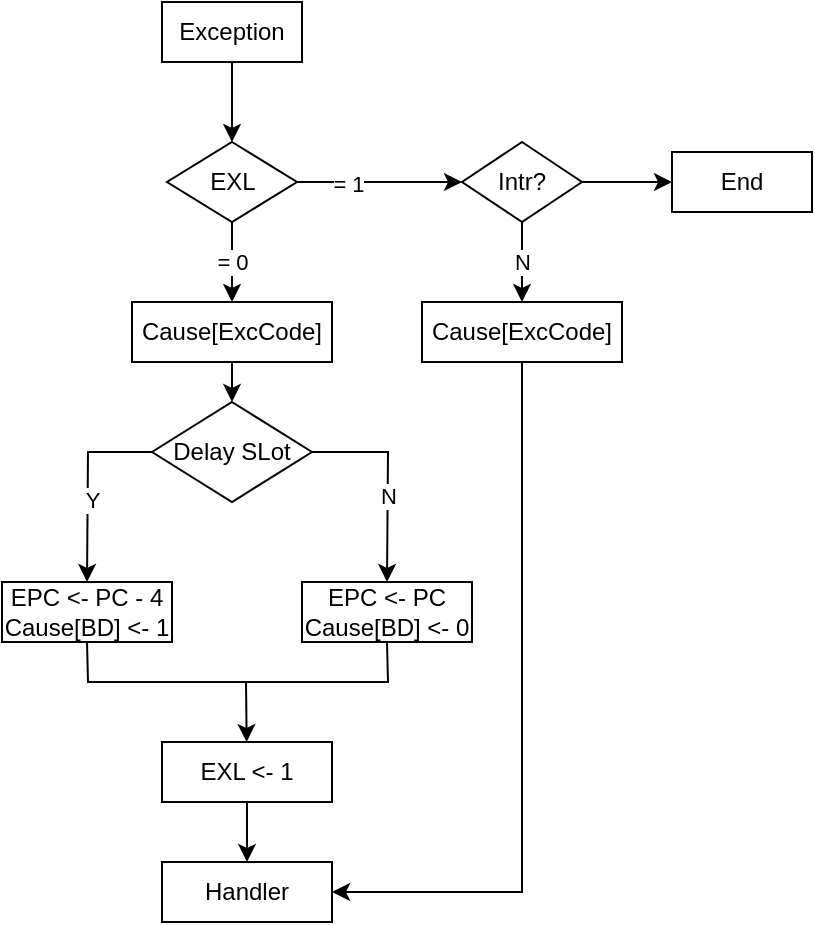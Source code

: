 <mxfile>
    <diagram id="US8DimjdRIFMFvIJt6qV" name="Page-1">
        <mxGraphModel dx="331" dy="612" grid="1" gridSize="10" guides="1" tooltips="1" connect="1" arrows="1" fold="1" page="1" pageScale="1" pageWidth="850" pageHeight="1100" math="0" shadow="0">
            <root>
                <mxCell id="0"/>
                <mxCell id="1" parent="0"/>
                <mxCell id="2" value="Exception" style="rounded=0;whiteSpace=wrap;html=1;" vertex="1" parent="1">
                    <mxGeometry x="100" y="190" width="70" height="30" as="geometry"/>
                </mxCell>
                <mxCell id="3" value="EXL" style="rhombus;whiteSpace=wrap;html=1;" vertex="1" parent="1">
                    <mxGeometry x="102.5" y="260" width="65" height="40" as="geometry"/>
                </mxCell>
                <mxCell id="4" value="" style="endArrow=classic;html=1;exitX=1;exitY=0.5;exitDx=0;exitDy=0;entryX=0;entryY=0.5;entryDx=0;entryDy=0;" edge="1" parent="1" source="3" target="20">
                    <mxGeometry width="50" height="50" relative="1" as="geometry">
                        <mxPoint x="150" y="430" as="sourcePoint"/>
                        <mxPoint x="240" y="280" as="targetPoint"/>
                    </mxGeometry>
                </mxCell>
                <mxCell id="31" value="= 1" style="edgeLabel;html=1;align=center;verticalAlign=middle;resizable=0;points=[];" vertex="1" connectable="0" parent="4">
                    <mxGeometry x="-0.406" y="-1" relative="1" as="geometry">
                        <mxPoint x="1" as="offset"/>
                    </mxGeometry>
                </mxCell>
                <mxCell id="5" value="" style="endArrow=classic;html=1;exitX=0.5;exitY=1;exitDx=0;exitDy=0;" edge="1" parent="1" source="2" target="3">
                    <mxGeometry width="50" height="50" relative="1" as="geometry">
                        <mxPoint x="160" y="390" as="sourcePoint"/>
                        <mxPoint x="210" y="340" as="targetPoint"/>
                    </mxGeometry>
                </mxCell>
                <mxCell id="7" value="Cause[ExcCode]" style="rounded=0;whiteSpace=wrap;html=1;" vertex="1" parent="1">
                    <mxGeometry x="85" y="340" width="100" height="30" as="geometry"/>
                </mxCell>
                <mxCell id="8" value="EPC &amp;lt;- PC - 4&lt;br&gt;Cause[BD] &amp;lt;- 1" style="rounded=0;whiteSpace=wrap;html=1;" vertex="1" parent="1">
                    <mxGeometry x="20" y="480" width="85" height="30" as="geometry"/>
                </mxCell>
                <mxCell id="9" value="Delay SLot" style="rhombus;whiteSpace=wrap;html=1;" vertex="1" parent="1">
                    <mxGeometry x="95" y="390" width="80" height="50" as="geometry"/>
                </mxCell>
                <mxCell id="10" value="EPC &amp;lt;- PC&lt;br&gt;Cause[BD] &amp;lt;- 0" style="rounded=0;whiteSpace=wrap;html=1;" vertex="1" parent="1">
                    <mxGeometry x="170" y="480" width="85" height="30" as="geometry"/>
                </mxCell>
                <mxCell id="11" value="EXL &amp;lt;- 1" style="rounded=0;whiteSpace=wrap;html=1;" vertex="1" parent="1">
                    <mxGeometry x="100" y="560" width="85" height="30" as="geometry"/>
                </mxCell>
                <mxCell id="12" value="= 0" style="endArrow=classic;html=1;exitX=0.5;exitY=1;exitDx=0;exitDy=0;" edge="1" parent="1">
                    <mxGeometry width="50" height="50" relative="1" as="geometry">
                        <mxPoint x="135" y="300" as="sourcePoint"/>
                        <mxPoint x="135" y="340" as="targetPoint"/>
                    </mxGeometry>
                </mxCell>
                <mxCell id="13" value="" style="endArrow=classic;html=1;exitX=0.5;exitY=1;exitDx=0;exitDy=0;entryX=0.5;entryY=0;entryDx=0;entryDy=0;" edge="1" parent="1" source="7" target="9">
                    <mxGeometry width="50" height="50" relative="1" as="geometry">
                        <mxPoint x="220" y="440" as="sourcePoint"/>
                        <mxPoint x="142" y="392" as="targetPoint"/>
                    </mxGeometry>
                </mxCell>
                <mxCell id="14" value="" style="endArrow=classic;html=1;exitX=0;exitY=0.5;exitDx=0;exitDy=0;entryX=0.5;entryY=0;entryDx=0;entryDy=0;rounded=0;" edge="1" parent="1" source="9" target="8">
                    <mxGeometry width="50" height="50" relative="1" as="geometry">
                        <mxPoint x="200" y="460" as="sourcePoint"/>
                        <mxPoint x="250" y="410" as="targetPoint"/>
                        <Array as="points">
                            <mxPoint x="63" y="415"/>
                        </Array>
                    </mxGeometry>
                </mxCell>
                <mxCell id="18" value="Y" style="edgeLabel;html=1;align=center;verticalAlign=middle;resizable=0;points=[];" vertex="1" connectable="0" parent="14">
                    <mxGeometry x="0.151" y="2" relative="1" as="geometry">
                        <mxPoint as="offset"/>
                    </mxGeometry>
                </mxCell>
                <mxCell id="15" value="" style="endArrow=classic;html=1;rounded=0;exitX=1;exitY=0.5;exitDx=0;exitDy=0;entryX=0.5;entryY=0;entryDx=0;entryDy=0;" edge="1" parent="1" source="9" target="10">
                    <mxGeometry width="50" height="50" relative="1" as="geometry">
                        <mxPoint x="200" y="480" as="sourcePoint"/>
                        <mxPoint x="250" y="430" as="targetPoint"/>
                        <Array as="points">
                            <mxPoint x="213" y="415"/>
                        </Array>
                    </mxGeometry>
                </mxCell>
                <mxCell id="19" value="N" style="edgeLabel;html=1;align=center;verticalAlign=middle;resizable=0;points=[];" vertex="1" connectable="0" parent="15">
                    <mxGeometry x="0.168" relative="1" as="geometry">
                        <mxPoint as="offset"/>
                    </mxGeometry>
                </mxCell>
                <mxCell id="16" value="" style="endArrow=none;html=1;rounded=0;exitX=0.5;exitY=1;exitDx=0;exitDy=0;entryX=0.5;entryY=1;entryDx=0;entryDy=0;" edge="1" parent="1" source="8" target="10">
                    <mxGeometry width="50" height="50" relative="1" as="geometry">
                        <mxPoint x="210" y="580" as="sourcePoint"/>
                        <mxPoint x="260" y="530" as="targetPoint"/>
                        <Array as="points">
                            <mxPoint x="63" y="530"/>
                            <mxPoint x="130" y="530"/>
                            <mxPoint x="213" y="530"/>
                        </Array>
                    </mxGeometry>
                </mxCell>
                <mxCell id="17" value="" style="endArrow=classic;html=1;rounded=0;" edge="1" parent="1" target="11">
                    <mxGeometry width="50" height="50" relative="1" as="geometry">
                        <mxPoint x="142" y="530" as="sourcePoint"/>
                        <mxPoint x="200" y="560" as="targetPoint"/>
                    </mxGeometry>
                </mxCell>
                <mxCell id="20" value="Intr?" style="rhombus;whiteSpace=wrap;html=1;" vertex="1" parent="1">
                    <mxGeometry x="250" y="260" width="60" height="40" as="geometry"/>
                </mxCell>
                <mxCell id="22" value="Handler" style="rounded=0;whiteSpace=wrap;html=1;" vertex="1" parent="1">
                    <mxGeometry x="100" y="620" width="85" height="30" as="geometry"/>
                </mxCell>
                <mxCell id="23" value="" style="endArrow=classic;html=1;rounded=0;exitX=0.5;exitY=1;exitDx=0;exitDy=0;entryX=0.5;entryY=0;entryDx=0;entryDy=0;" edge="1" parent="1" source="11" target="22">
                    <mxGeometry width="50" height="50" relative="1" as="geometry">
                        <mxPoint x="230" y="630" as="sourcePoint"/>
                        <mxPoint x="280" y="580" as="targetPoint"/>
                    </mxGeometry>
                </mxCell>
                <mxCell id="24" value="Cause[ExcCode]" style="rounded=0;whiteSpace=wrap;html=1;" vertex="1" parent="1">
                    <mxGeometry x="230" y="340" width="100" height="30" as="geometry"/>
                </mxCell>
                <mxCell id="25" value="N" style="endArrow=classic;html=1;rounded=0;exitX=0.5;exitY=1;exitDx=0;exitDy=0;entryX=0.5;entryY=0;entryDx=0;entryDy=0;" edge="1" parent="1" source="20" target="24">
                    <mxGeometry width="50" height="50" relative="1" as="geometry">
                        <mxPoint x="260" y="470" as="sourcePoint"/>
                        <mxPoint x="310" y="420" as="targetPoint"/>
                    </mxGeometry>
                </mxCell>
                <mxCell id="26" value="" style="endArrow=classic;html=1;rounded=0;entryX=1;entryY=0.5;entryDx=0;entryDy=0;" edge="1" parent="1" source="24" target="22">
                    <mxGeometry width="50" height="50" relative="1" as="geometry">
                        <mxPoint x="260" y="480" as="sourcePoint"/>
                        <mxPoint x="310" y="430" as="targetPoint"/>
                        <Array as="points">
                            <mxPoint x="280" y="635"/>
                        </Array>
                    </mxGeometry>
                </mxCell>
                <mxCell id="27" value="" style="endArrow=classic;html=1;rounded=0;exitX=1;exitY=0.5;exitDx=0;exitDy=0;entryX=0;entryY=0.5;entryDx=0;entryDy=0;" edge="1" parent="1" source="20" target="29">
                    <mxGeometry width="50" height="50" relative="1" as="geometry">
                        <mxPoint x="320" y="340" as="sourcePoint"/>
                        <mxPoint x="350" y="280" as="targetPoint"/>
                    </mxGeometry>
                </mxCell>
                <mxCell id="29" value="End" style="rounded=0;whiteSpace=wrap;html=1;" vertex="1" parent="1">
                    <mxGeometry x="355" y="265" width="70" height="30" as="geometry"/>
                </mxCell>
            </root>
        </mxGraphModel>
    </diagram>
</mxfile>